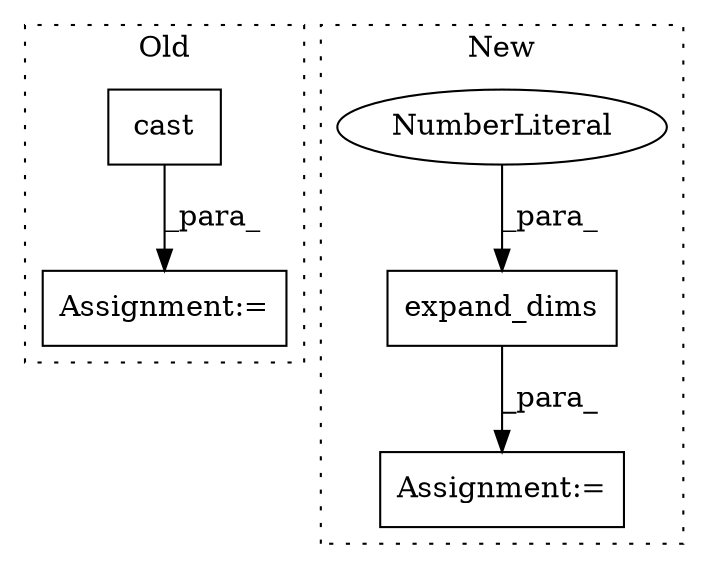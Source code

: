 digraph G {
subgraph cluster0 {
1 [label="cast" a="32" s="12984,13003" l="5,1" shape="box"];
5 [label="Assignment:=" a="7" s="12972" l="1" shape="box"];
label = "Old";
style="dotted";
}
subgraph cluster1 {
2 [label="expand_dims" a="32" s="13728,13748" l="12,1" shape="box"];
3 [label="Assignment:=" a="7" s="13716" l="1" shape="box"];
4 [label="NumberLiteral" a="34" s="13747" l="1" shape="ellipse"];
label = "New";
style="dotted";
}
1 -> 5 [label="_para_"];
2 -> 3 [label="_para_"];
4 -> 2 [label="_para_"];
}